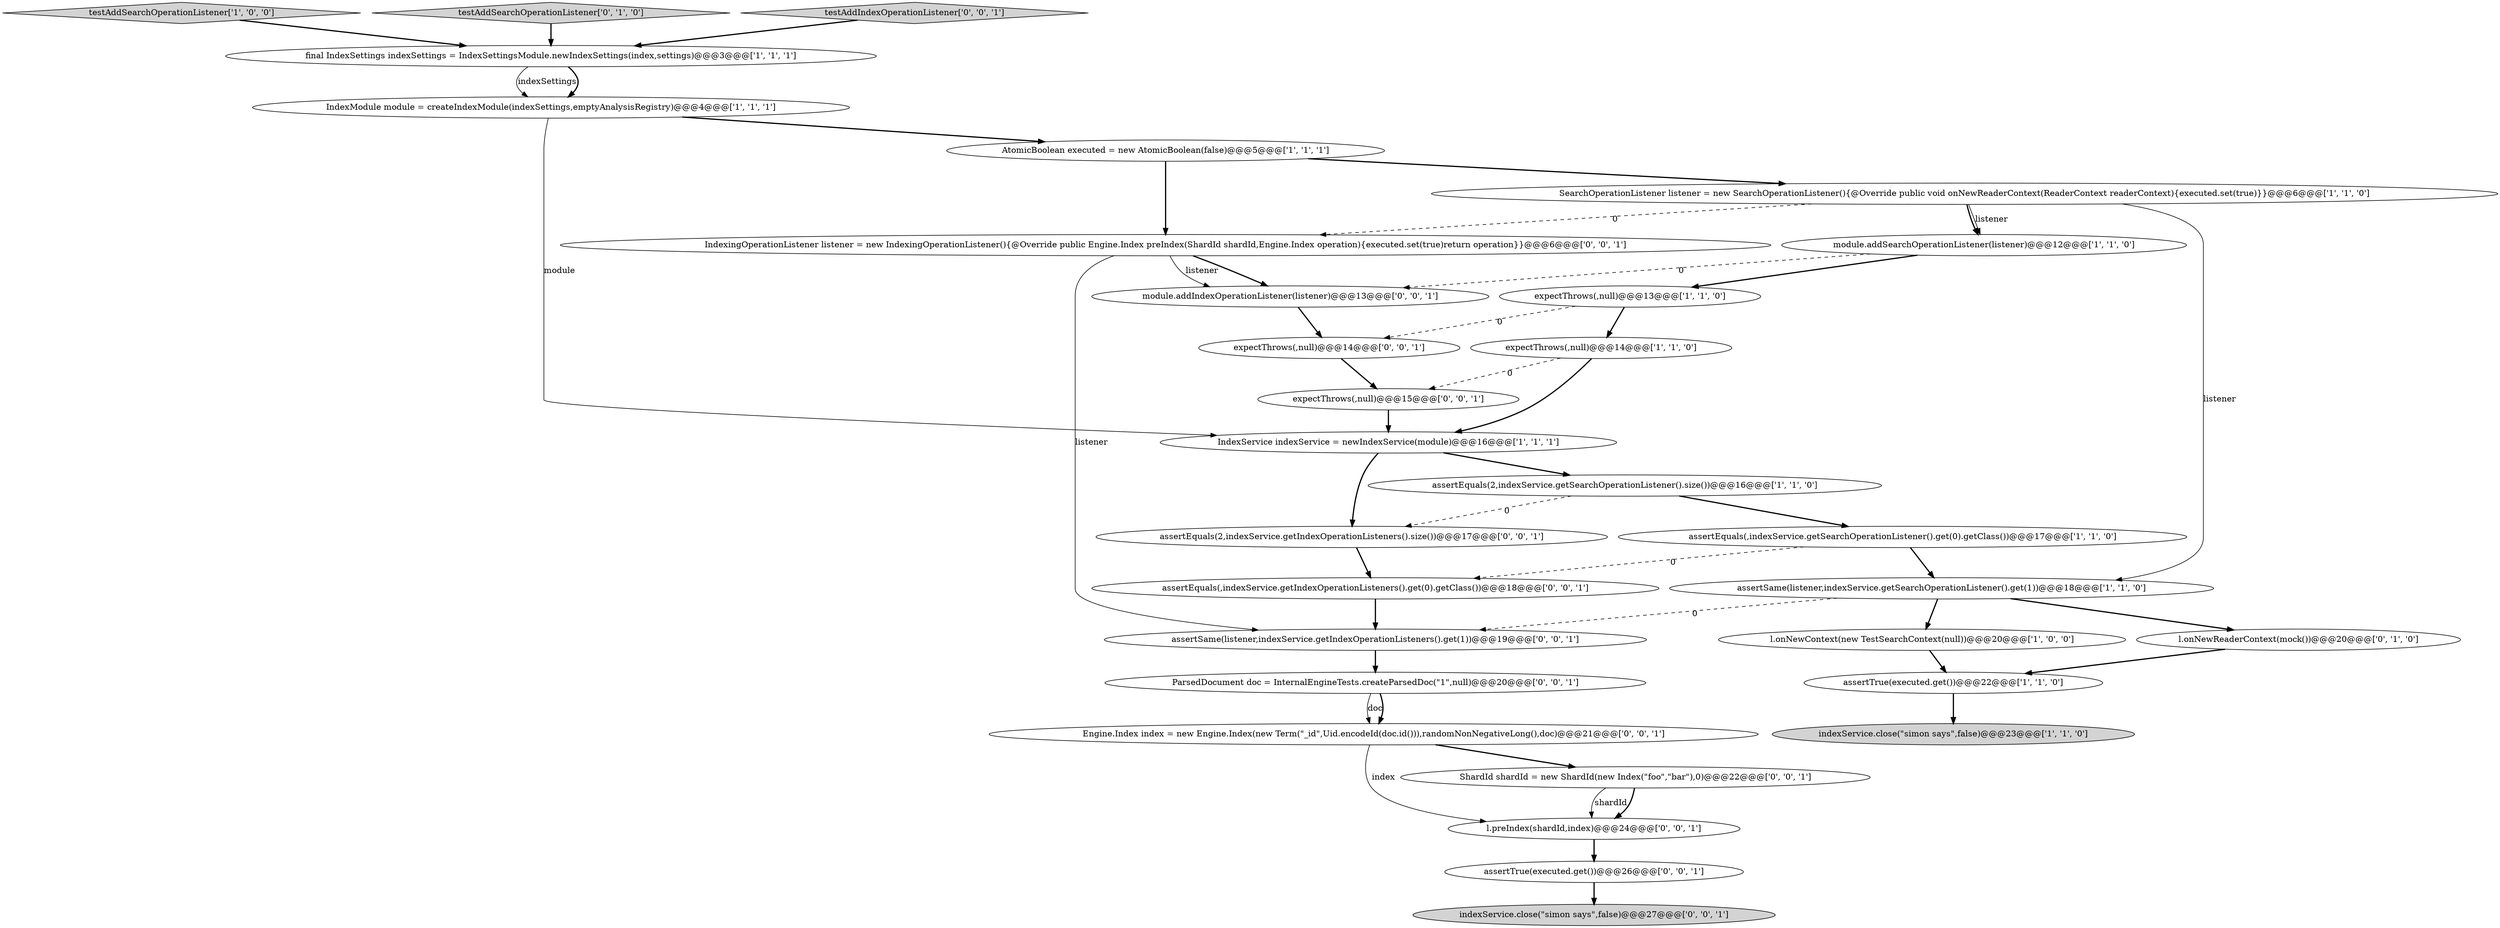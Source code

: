 digraph {
15 [style = filled, label = "l.onNewReaderContext(mock())@@@20@@@['0', '1', '0']", fillcolor = white, shape = ellipse image = "AAA0AAABBB2BBB"];
22 [style = filled, label = "IndexingOperationListener listener = new IndexingOperationListener(){@Override public Engine.Index preIndex(ShardId shardId,Engine.Index operation){executed.set(true)return operation}}@@@6@@@['0', '0', '1']", fillcolor = white, shape = ellipse image = "AAA0AAABBB3BBB"];
7 [style = filled, label = "IndexModule module = createIndexModule(indexSettings,emptyAnalysisRegistry)@@@4@@@['1', '1', '1']", fillcolor = white, shape = ellipse image = "AAA0AAABBB1BBB"];
3 [style = filled, label = "IndexService indexService = newIndexService(module)@@@16@@@['1', '1', '1']", fillcolor = white, shape = ellipse image = "AAA0AAABBB1BBB"];
9 [style = filled, label = "expectThrows(,null)@@@13@@@['1', '1', '0']", fillcolor = white, shape = ellipse image = "AAA0AAABBB1BBB"];
4 [style = filled, label = "l.onNewContext(new TestSearchContext(null))@@@20@@@['1', '0', '0']", fillcolor = white, shape = ellipse image = "AAA0AAABBB1BBB"];
21 [style = filled, label = "ParsedDocument doc = InternalEngineTests.createParsedDoc(\"1\",null)@@@20@@@['0', '0', '1']", fillcolor = white, shape = ellipse image = "AAA0AAABBB3BBB"];
26 [style = filled, label = "expectThrows(,null)@@@14@@@['0', '0', '1']", fillcolor = white, shape = ellipse image = "AAA0AAABBB3BBB"];
11 [style = filled, label = "testAddSearchOperationListener['1', '0', '0']", fillcolor = lightgray, shape = diamond image = "AAA0AAABBB1BBB"];
6 [style = filled, label = "assertEquals(2,indexService.getSearchOperationListener().size())@@@16@@@['1', '1', '0']", fillcolor = white, shape = ellipse image = "AAA0AAABBB1BBB"];
29 [style = filled, label = "assertSame(listener,indexService.getIndexOperationListeners().get(1))@@@19@@@['0', '0', '1']", fillcolor = white, shape = ellipse image = "AAA0AAABBB3BBB"];
2 [style = filled, label = "module.addSearchOperationListener(listener)@@@12@@@['1', '1', '0']", fillcolor = white, shape = ellipse image = "AAA0AAABBB1BBB"];
16 [style = filled, label = "testAddSearchOperationListener['0', '1', '0']", fillcolor = lightgray, shape = diamond image = "AAA0AAABBB2BBB"];
12 [style = filled, label = "expectThrows(,null)@@@14@@@['1', '1', '0']", fillcolor = white, shape = ellipse image = "AAA0AAABBB1BBB"];
19 [style = filled, label = "assertTrue(executed.get())@@@26@@@['0', '0', '1']", fillcolor = white, shape = ellipse image = "AAA0AAABBB3BBB"];
23 [style = filled, label = "expectThrows(,null)@@@15@@@['0', '0', '1']", fillcolor = white, shape = ellipse image = "AAA0AAABBB3BBB"];
5 [style = filled, label = "final IndexSettings indexSettings = IndexSettingsModule.newIndexSettings(index,settings)@@@3@@@['1', '1', '1']", fillcolor = white, shape = ellipse image = "AAA0AAABBB1BBB"];
30 [style = filled, label = "l.preIndex(shardId,index)@@@24@@@['0', '0', '1']", fillcolor = white, shape = ellipse image = "AAA0AAABBB3BBB"];
25 [style = filled, label = "assertEquals(,indexService.getIndexOperationListeners().get(0).getClass())@@@18@@@['0', '0', '1']", fillcolor = white, shape = ellipse image = "AAA0AAABBB3BBB"];
20 [style = filled, label = "testAddIndexOperationListener['0', '0', '1']", fillcolor = lightgray, shape = diamond image = "AAA0AAABBB3BBB"];
1 [style = filled, label = "indexService.close(\"simon says\",false)@@@23@@@['1', '1', '0']", fillcolor = lightgray, shape = ellipse image = "AAA0AAABBB1BBB"];
10 [style = filled, label = "assertTrue(executed.get())@@@22@@@['1', '1', '0']", fillcolor = white, shape = ellipse image = "AAA0AAABBB1BBB"];
17 [style = filled, label = "indexService.close(\"simon says\",false)@@@27@@@['0', '0', '1']", fillcolor = lightgray, shape = ellipse image = "AAA0AAABBB3BBB"];
0 [style = filled, label = "SearchOperationListener listener = new SearchOperationListener(){@Override public void onNewReaderContext(ReaderContext readerContext){executed.set(true)}}@@@6@@@['1', '1', '0']", fillcolor = white, shape = ellipse image = "AAA0AAABBB1BBB"];
8 [style = filled, label = "assertSame(listener,indexService.getSearchOperationListener().get(1))@@@18@@@['1', '1', '0']", fillcolor = white, shape = ellipse image = "AAA0AAABBB1BBB"];
13 [style = filled, label = "assertEquals(,indexService.getSearchOperationListener().get(0).getClass())@@@17@@@['1', '1', '0']", fillcolor = white, shape = ellipse image = "AAA0AAABBB1BBB"];
14 [style = filled, label = "AtomicBoolean executed = new AtomicBoolean(false)@@@5@@@['1', '1', '1']", fillcolor = white, shape = ellipse image = "AAA0AAABBB1BBB"];
18 [style = filled, label = "assertEquals(2,indexService.getIndexOperationListeners().size())@@@17@@@['0', '0', '1']", fillcolor = white, shape = ellipse image = "AAA0AAABBB3BBB"];
27 [style = filled, label = "Engine.Index index = new Engine.Index(new Term(\"_id\",Uid.encodeId(doc.id())),randomNonNegativeLong(),doc)@@@21@@@['0', '0', '1']", fillcolor = white, shape = ellipse image = "AAA0AAABBB3BBB"];
28 [style = filled, label = "module.addIndexOperationListener(listener)@@@13@@@['0', '0', '1']", fillcolor = white, shape = ellipse image = "AAA0AAABBB3BBB"];
24 [style = filled, label = "ShardId shardId = new ShardId(new Index(\"foo\",\"bar\"),0)@@@22@@@['0', '0', '1']", fillcolor = white, shape = ellipse image = "AAA0AAABBB3BBB"];
23->3 [style = bold, label=""];
29->21 [style = bold, label=""];
25->29 [style = bold, label=""];
6->18 [style = dashed, label="0"];
24->30 [style = solid, label="shardId"];
8->4 [style = bold, label=""];
12->23 [style = dashed, label="0"];
27->30 [style = solid, label="index"];
5->7 [style = solid, label="indexSettings"];
0->8 [style = solid, label="listener"];
20->5 [style = bold, label=""];
28->26 [style = bold, label=""];
18->25 [style = bold, label=""];
8->29 [style = dashed, label="0"];
21->27 [style = solid, label="doc"];
6->13 [style = bold, label=""];
14->0 [style = bold, label=""];
9->26 [style = dashed, label="0"];
24->30 [style = bold, label=""];
22->29 [style = solid, label="listener"];
3->18 [style = bold, label=""];
0->2 [style = solid, label="listener"];
7->14 [style = bold, label=""];
3->6 [style = bold, label=""];
10->1 [style = bold, label=""];
2->9 [style = bold, label=""];
27->24 [style = bold, label=""];
13->25 [style = dashed, label="0"];
12->3 [style = bold, label=""];
19->17 [style = bold, label=""];
22->28 [style = bold, label=""];
22->28 [style = solid, label="listener"];
21->27 [style = bold, label=""];
7->3 [style = solid, label="module"];
16->5 [style = bold, label=""];
4->10 [style = bold, label=""];
26->23 [style = bold, label=""];
13->8 [style = bold, label=""];
0->2 [style = bold, label=""];
0->22 [style = dashed, label="0"];
15->10 [style = bold, label=""];
30->19 [style = bold, label=""];
2->28 [style = dashed, label="0"];
5->7 [style = bold, label=""];
8->15 [style = bold, label=""];
11->5 [style = bold, label=""];
9->12 [style = bold, label=""];
14->22 [style = bold, label=""];
}
